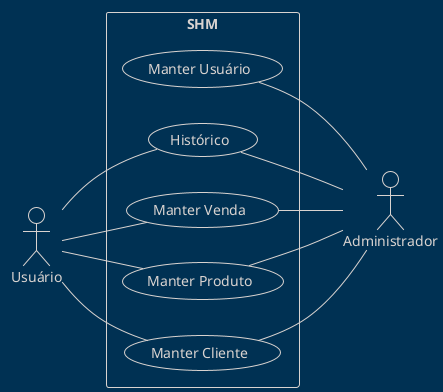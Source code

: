 @startuml
!theme blueprint
left to right direction

actor "Administrador" as Admin
actor "Usuário" as User

rectangle SHM {
Admin -up- (Manter Cliente)
Admin -up- (Manter Produto)
Admin -up- (Manter Venda)
Admin -up- (Histórico)
Admin -up- (Manter Usuário)

User -- (Manter Cliente)
User -- (Manter Produto)
User -- (Manter Venda)
User -- (Histórico)
}
@enduml